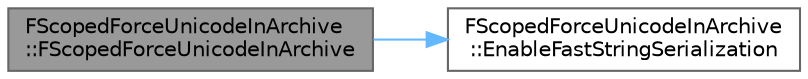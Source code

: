digraph "FScopedForceUnicodeInArchive::FScopedForceUnicodeInArchive"
{
 // INTERACTIVE_SVG=YES
 // LATEX_PDF_SIZE
  bgcolor="transparent";
  edge [fontname=Helvetica,fontsize=10,labelfontname=Helvetica,labelfontsize=10];
  node [fontname=Helvetica,fontsize=10,shape=box,height=0.2,width=0.4];
  rankdir="LR";
  Node1 [id="Node000001",label="FScopedForceUnicodeInArchive\l::FScopedForceUnicodeInArchive",height=0.2,width=0.4,color="gray40", fillcolor="grey60", style="filled", fontcolor="black",tooltip=" "];
  Node1 -> Node2 [id="edge1_Node000001_Node000002",color="steelblue1",style="solid",tooltip=" "];
  Node2 [id="Node000002",label="FScopedForceUnicodeInArchive\l::EnableFastStringSerialization",height=0.2,width=0.4,color="grey40", fillcolor="white", style="filled",URL="$d7/d93/classFScopedForceUnicodeInArchive.html#a50d5285bef080ae41381c13f4ded585e",tooltip=" "];
}
